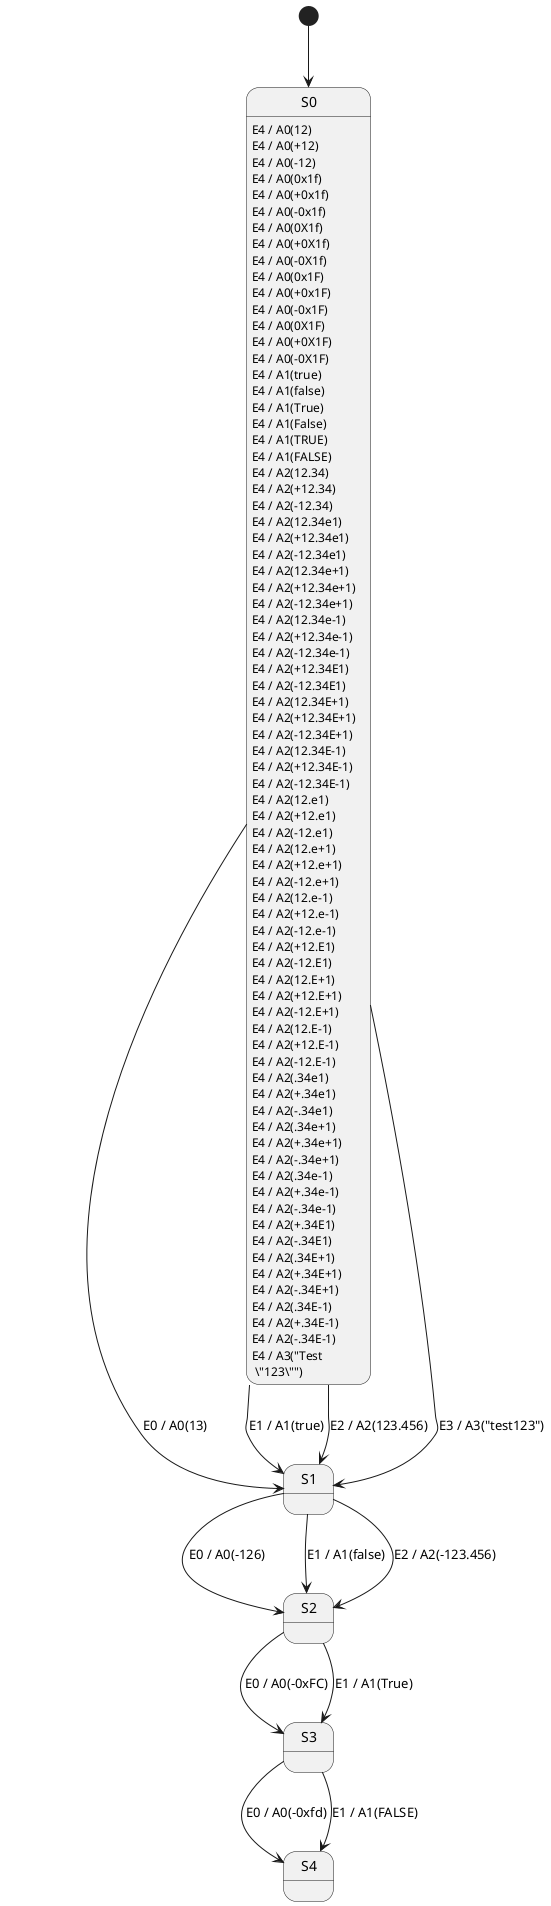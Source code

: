 @startuml
[*] --> S0

S0 --> S1 : E0 / A0(13)
S1 --> S2 : E0 / A0(-126)
S2 --> S3 : E0 / A0(-0xFC)
S3 --> S4 : E0 / A0(-0xfd)

S0 --> S1 : E1 / A1(true)
S1 --> S2 : E1 / A1(false)
S2 --> S3 : E1 / A1(True)
S3 --> S4 : E1 / A1(FALSE)

S0 --> S1 : E2 / A2(123.456)
S1 --> S2 : E2 / A2(-123.456)

S0 --> S1 : E3 / A3("test123")

S0 : E4 / A0(12)
S0 : E4 / A0(+12)
S0 : E4 / A0(-12)
S0 : E4 / A0(0x1f)
S0 : E4 / A0(+0x1f)
S0 : E4 / A0(-0x1f)
S0 : E4 / A0(0X1f)
S0 : E4 / A0(+0X1f)
S0 : E4 / A0(-0X1f)
S0 : E4 / A0(0x1F)
S0 : E4 / A0(+0x1F)
S0 : E4 / A0(-0x1F)
S0 : E4 / A0(0X1F)
S0 : E4 / A0(+0X1F)
S0 : E4 / A0(-0X1F)

S0 : E4 / A1(true)
S0 : E4 / A1(false)
S0 : E4 / A1(True)
S0 : E4 / A1(False)
S0 : E4 / A1(TRUE)
S0 : E4 / A1(FALSE)

S0 : E4 / A2(12.34)
S0 : E4 / A2(+12.34)
S0 : E4 / A2(-12.34)

S0 : E4 / A2(12.34e1)
S0 : E4 / A2(+12.34e1)
S0 : E4 / A2(-12.34e1)
S0 : E4 / A2(12.34e+1)
S0 : E4 / A2(+12.34e+1)
S0 : E4 / A2(-12.34e+1)
S0 : E4 / A2(12.34e-1)
S0 : E4 / A2(+12.34e-1)
S0 : E4 / A2(-12.34e-1)

S0 : E4 / A2(+12.34E1)
S0 : E4 / A2(-12.34E1)
S0 : E4 / A2(12.34E+1)
S0 : E4 / A2(+12.34E+1)
S0 : E4 / A2(-12.34E+1)
S0 : E4 / A2(12.34E-1)
S0 : E4 / A2(+12.34E-1)
S0 : E4 / A2(-12.34E-1)

S0 : E4 / A2(12.e1)
S0 : E4 / A2(+12.e1)
S0 : E4 / A2(-12.e1)
S0 : E4 / A2(12.e+1)
S0 : E4 / A2(+12.e+1)
S0 : E4 / A2(-12.e+1)
S0 : E4 / A2(12.e-1)
S0 : E4 / A2(+12.e-1)
S0 : E4 / A2(-12.e-1)

S0 : E4 / A2(+12.E1)
S0 : E4 / A2(-12.E1)
S0 : E4 / A2(12.E+1)
S0 : E4 / A2(+12.E+1)
S0 : E4 / A2(-12.E+1)
S0 : E4 / A2(12.E-1)
S0 : E4 / A2(+12.E-1)
S0 : E4 / A2(-12.E-1)

S0 : E4 / A2(.34e1)
S0 : E4 / A2(+.34e1)
S0 : E4 / A2(-.34e1)
S0 : E4 / A2(.34e+1)
S0 : E4 / A2(+.34e+1)
S0 : E4 / A2(-.34e+1)
S0 : E4 / A2(.34e-1)
S0 : E4 / A2(+.34e-1)
S0 : E4 / A2(-.34e-1)

S0 : E4 / A2(+.34E1)
S0 : E4 / A2(-.34E1)
S0 : E4 / A2(.34E+1)
S0 : E4 / A2(+.34E+1)
S0 : E4 / A2(-.34E+1)
S0 : E4 / A2(.34E-1)
S0 : E4 / A2(+.34E-1)
S0 : E4 / A2(-.34E-1)

S0 : E4 / A3("Test\n \"123\"")

@enduml